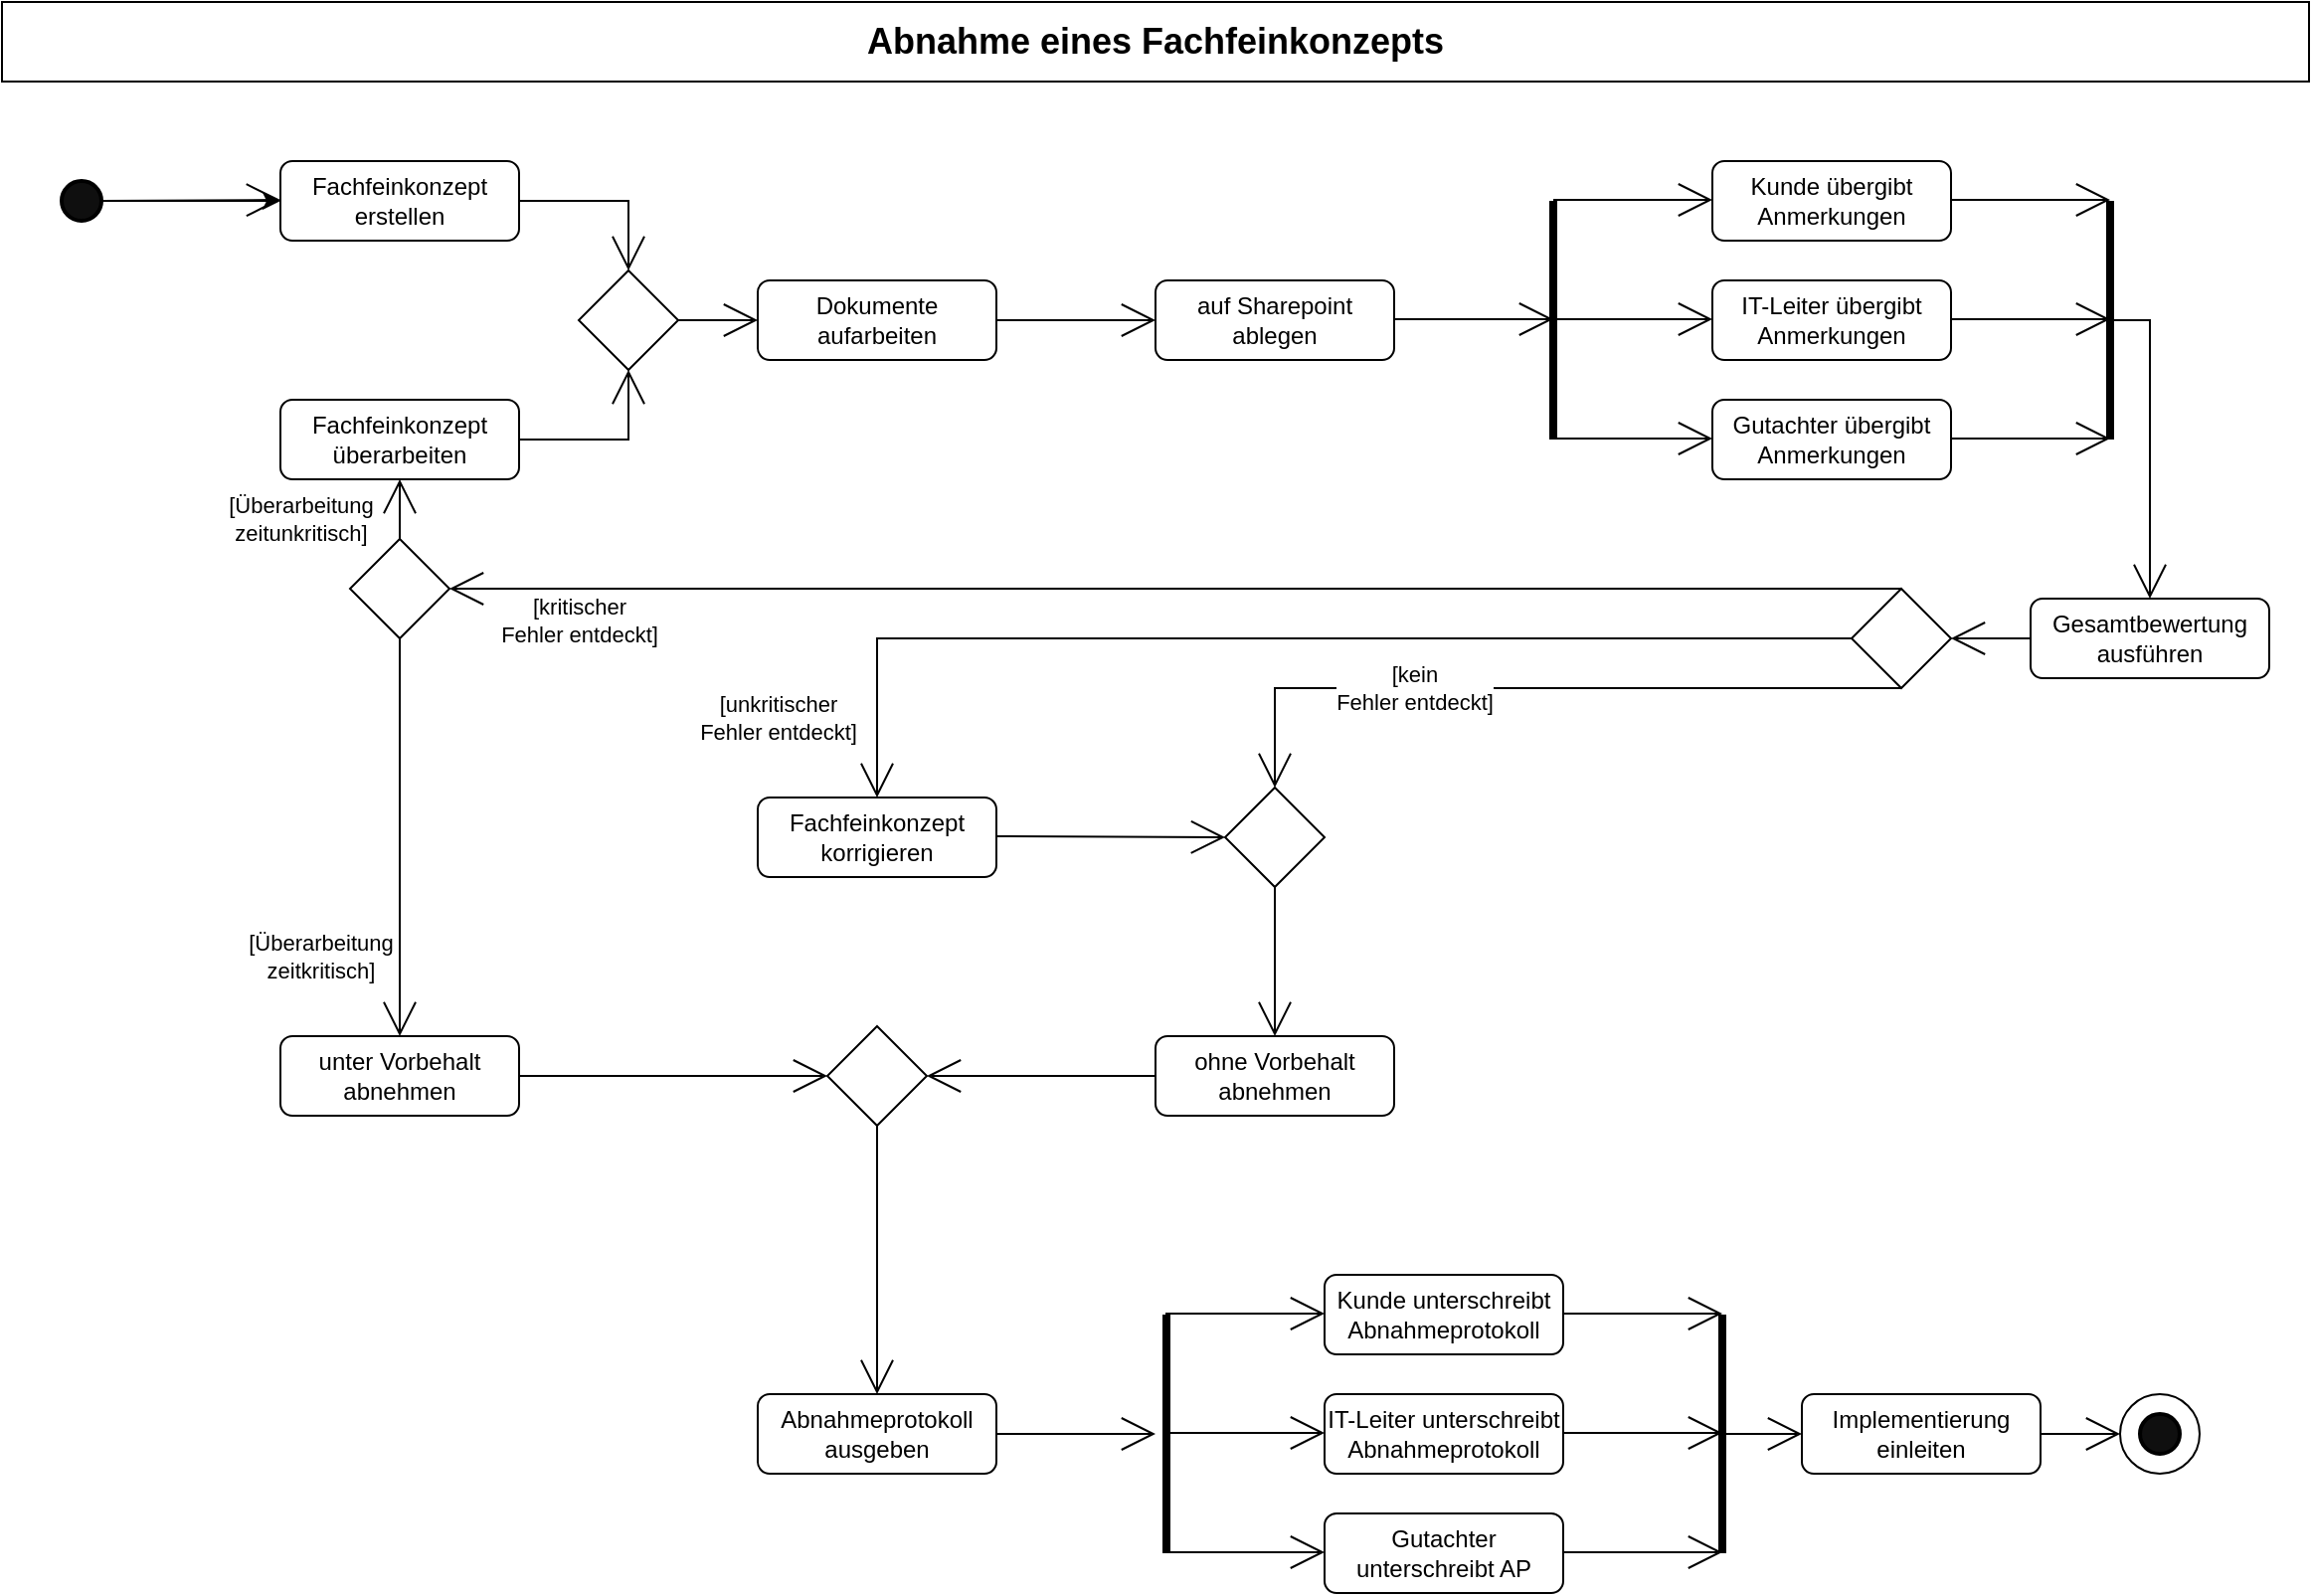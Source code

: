 <mxfile version="22.0.6" type="github">
  <diagram id="C5RBs43oDa-KdzZeNtuy" name="Page-1">
    <mxGraphModel dx="1434" dy="782" grid="1" gridSize="10" guides="1" tooltips="1" connect="1" arrows="1" fold="1" page="1" pageScale="1" pageWidth="1169" pageHeight="827" math="0" shadow="0">
      <root>
        <mxCell id="WIyWlLk6GJQsqaUBKTNV-0" />
        <mxCell id="WIyWlLk6GJQsqaUBKTNV-1" parent="WIyWlLk6GJQsqaUBKTNV-0" />
        <mxCell id="uXJUU_KmSxDn1WXmXQjy-84" value="" style="ellipse;whiteSpace=wrap;html=1;aspect=fixed;" vertex="1" parent="WIyWlLk6GJQsqaUBKTNV-1">
          <mxGeometry x="1065" y="700" width="40" height="40" as="geometry" />
        </mxCell>
        <mxCell id="uXJUU_KmSxDn1WXmXQjy-0" value="Fachfeinkonzept erstellen" style="rounded=1;whiteSpace=wrap;html=1;" vertex="1" parent="WIyWlLk6GJQsqaUBKTNV-1">
          <mxGeometry x="140" y="80" width="120" height="40" as="geometry" />
        </mxCell>
        <mxCell id="uXJUU_KmSxDn1WXmXQjy-85" value="" style="edgeStyle=orthogonalEdgeStyle;rounded=0;orthogonalLoop=1;jettySize=auto;html=1;" edge="1" parent="WIyWlLk6GJQsqaUBKTNV-1" source="uXJUU_KmSxDn1WXmXQjy-2" target="uXJUU_KmSxDn1WXmXQjy-0">
          <mxGeometry relative="1" as="geometry" />
        </mxCell>
        <mxCell id="uXJUU_KmSxDn1WXmXQjy-2" value="" style="strokeWidth=2;html=1;shape=mxgraph.flowchart.start_2;whiteSpace=wrap;fillColor=#0F0F0F;" vertex="1" parent="WIyWlLk6GJQsqaUBKTNV-1">
          <mxGeometry x="30" y="90" width="20" height="20" as="geometry" />
        </mxCell>
        <mxCell id="uXJUU_KmSxDn1WXmXQjy-7" value="Dokumente aufarbeiten" style="rounded=1;whiteSpace=wrap;html=1;" vertex="1" parent="WIyWlLk6GJQsqaUBKTNV-1">
          <mxGeometry x="380" y="140" width="120" height="40" as="geometry" />
        </mxCell>
        <mxCell id="uXJUU_KmSxDn1WXmXQjy-8" value="auf Sharepoint ablegen" style="rounded=1;whiteSpace=wrap;html=1;" vertex="1" parent="WIyWlLk6GJQsqaUBKTNV-1">
          <mxGeometry x="580" y="140" width="120" height="40" as="geometry" />
        </mxCell>
        <mxCell id="uXJUU_KmSxDn1WXmXQjy-9" style="edgeStyle=orthogonalEdgeStyle;rounded=0;orthogonalLoop=1;jettySize=auto;html=1;exitX=1;exitY=0.5;exitDx=0;exitDy=0;entryX=0;entryY=0.5;entryDx=0;entryDy=0;endArrow=open;endFill=0;endSize=15;" edge="1" parent="WIyWlLk6GJQsqaUBKTNV-1" source="uXJUU_KmSxDn1WXmXQjy-41" target="uXJUU_KmSxDn1WXmXQjy-7">
          <mxGeometry relative="1" as="geometry">
            <mxPoint x="100" y="170" as="sourcePoint" />
            <mxPoint x="190" y="170" as="targetPoint" />
          </mxGeometry>
        </mxCell>
        <mxCell id="uXJUU_KmSxDn1WXmXQjy-10" style="edgeStyle=orthogonalEdgeStyle;rounded=0;orthogonalLoop=1;jettySize=auto;html=1;exitX=1;exitY=0.5;exitDx=0;exitDy=0;endArrow=open;endFill=0;endSize=15;" edge="1" parent="WIyWlLk6GJQsqaUBKTNV-1" source="uXJUU_KmSxDn1WXmXQjy-7" target="uXJUU_KmSxDn1WXmXQjy-8">
          <mxGeometry relative="1" as="geometry">
            <mxPoint x="310" y="170" as="sourcePoint" />
            <mxPoint x="390" y="170" as="targetPoint" />
          </mxGeometry>
        </mxCell>
        <mxCell id="uXJUU_KmSxDn1WXmXQjy-12" style="edgeStyle=orthogonalEdgeStyle;rounded=0;orthogonalLoop=1;jettySize=auto;html=1;exitX=1;exitY=0.5;exitDx=0;exitDy=0;endArrow=open;endFill=0;endSize=15;" edge="1" parent="WIyWlLk6GJQsqaUBKTNV-1">
          <mxGeometry relative="1" as="geometry">
            <mxPoint x="700" y="159.5" as="sourcePoint" />
            <mxPoint x="780" y="159.5" as="targetPoint" />
          </mxGeometry>
        </mxCell>
        <mxCell id="uXJUU_KmSxDn1WXmXQjy-14" value="" style="endArrow=none;html=1;rounded=0;strokeWidth=4;" edge="1" parent="WIyWlLk6GJQsqaUBKTNV-1">
          <mxGeometry width="50" height="50" relative="1" as="geometry">
            <mxPoint x="780" y="220" as="sourcePoint" />
            <mxPoint x="780" y="100" as="targetPoint" />
          </mxGeometry>
        </mxCell>
        <mxCell id="uXJUU_KmSxDn1WXmXQjy-15" value="Kunde übergibt Anmerkungen" style="rounded=1;whiteSpace=wrap;html=1;" vertex="1" parent="WIyWlLk6GJQsqaUBKTNV-1">
          <mxGeometry x="860" y="80" width="120" height="40" as="geometry" />
        </mxCell>
        <mxCell id="uXJUU_KmSxDn1WXmXQjy-16" value="Gutachter übergibt Anmerkungen" style="rounded=1;whiteSpace=wrap;html=1;" vertex="1" parent="WIyWlLk6GJQsqaUBKTNV-1">
          <mxGeometry x="860" y="200" width="120" height="40" as="geometry" />
        </mxCell>
        <mxCell id="uXJUU_KmSxDn1WXmXQjy-17" value="IT-Leiter übergibt Anmerkungen" style="rounded=1;whiteSpace=wrap;html=1;" vertex="1" parent="WIyWlLk6GJQsqaUBKTNV-1">
          <mxGeometry x="860" y="140" width="120" height="40" as="geometry" />
        </mxCell>
        <mxCell id="uXJUU_KmSxDn1WXmXQjy-18" style="edgeStyle=orthogonalEdgeStyle;rounded=0;orthogonalLoop=1;jettySize=auto;html=1;exitX=1;exitY=0.5;exitDx=0;exitDy=0;entryX=0;entryY=0.5;entryDx=0;entryDy=0;endArrow=open;endFill=0;endSize=15;" edge="1" parent="WIyWlLk6GJQsqaUBKTNV-1">
          <mxGeometry relative="1" as="geometry">
            <mxPoint x="780" y="219.5" as="sourcePoint" />
            <mxPoint x="860" y="219.5" as="targetPoint" />
          </mxGeometry>
        </mxCell>
        <mxCell id="uXJUU_KmSxDn1WXmXQjy-19" style="edgeStyle=orthogonalEdgeStyle;rounded=0;orthogonalLoop=1;jettySize=auto;html=1;exitX=1;exitY=0.5;exitDx=0;exitDy=0;entryX=0;entryY=0.5;entryDx=0;entryDy=0;endArrow=open;endFill=0;endSize=15;" edge="1" parent="WIyWlLk6GJQsqaUBKTNV-1">
          <mxGeometry relative="1" as="geometry">
            <mxPoint x="780" y="159.5" as="sourcePoint" />
            <mxPoint x="860" y="159.5" as="targetPoint" />
          </mxGeometry>
        </mxCell>
        <mxCell id="uXJUU_KmSxDn1WXmXQjy-20" style="edgeStyle=orthogonalEdgeStyle;rounded=0;orthogonalLoop=1;jettySize=auto;html=1;exitX=1;exitY=0.5;exitDx=0;exitDy=0;entryX=0;entryY=0.5;entryDx=0;entryDy=0;endArrow=open;endFill=0;endSize=15;" edge="1" parent="WIyWlLk6GJQsqaUBKTNV-1">
          <mxGeometry relative="1" as="geometry">
            <mxPoint x="780" y="99.5" as="sourcePoint" />
            <mxPoint x="860" y="99.5" as="targetPoint" />
          </mxGeometry>
        </mxCell>
        <mxCell id="uXJUU_KmSxDn1WXmXQjy-21" value="" style="endArrow=none;html=1;rounded=0;strokeWidth=4;" edge="1" parent="WIyWlLk6GJQsqaUBKTNV-1">
          <mxGeometry width="50" height="50" relative="1" as="geometry">
            <mxPoint x="1060" y="220" as="sourcePoint" />
            <mxPoint x="1060" y="100" as="targetPoint" />
          </mxGeometry>
        </mxCell>
        <mxCell id="uXJUU_KmSxDn1WXmXQjy-22" style="edgeStyle=orthogonalEdgeStyle;rounded=0;orthogonalLoop=1;jettySize=auto;html=1;exitX=1;exitY=0.5;exitDx=0;exitDy=0;entryX=0;entryY=0.5;entryDx=0;entryDy=0;endArrow=open;endFill=0;endSize=15;" edge="1" parent="WIyWlLk6GJQsqaUBKTNV-1">
          <mxGeometry relative="1" as="geometry">
            <mxPoint x="980" y="219.5" as="sourcePoint" />
            <mxPoint x="1060" y="219.5" as="targetPoint" />
          </mxGeometry>
        </mxCell>
        <mxCell id="uXJUU_KmSxDn1WXmXQjy-23" style="edgeStyle=orthogonalEdgeStyle;rounded=0;orthogonalLoop=1;jettySize=auto;html=1;exitX=1;exitY=0.5;exitDx=0;exitDy=0;entryX=0;entryY=0.5;entryDx=0;entryDy=0;endArrow=open;endFill=0;endSize=15;" edge="1" parent="WIyWlLk6GJQsqaUBKTNV-1">
          <mxGeometry relative="1" as="geometry">
            <mxPoint x="980" y="159.5" as="sourcePoint" />
            <mxPoint x="1060" y="159.5" as="targetPoint" />
          </mxGeometry>
        </mxCell>
        <mxCell id="uXJUU_KmSxDn1WXmXQjy-24" style="edgeStyle=orthogonalEdgeStyle;rounded=0;orthogonalLoop=1;jettySize=auto;html=1;exitX=1;exitY=0.5;exitDx=0;exitDy=0;entryX=0;entryY=0.5;entryDx=0;entryDy=0;endArrow=open;endFill=0;endSize=15;" edge="1" parent="WIyWlLk6GJQsqaUBKTNV-1">
          <mxGeometry relative="1" as="geometry">
            <mxPoint x="980" y="99.5" as="sourcePoint" />
            <mxPoint x="1060" y="99.5" as="targetPoint" />
          </mxGeometry>
        </mxCell>
        <mxCell id="uXJUU_KmSxDn1WXmXQjy-25" style="edgeStyle=orthogonalEdgeStyle;rounded=0;orthogonalLoop=1;jettySize=auto;html=1;endArrow=open;endFill=0;endSize=15;entryX=0.5;entryY=0;entryDx=0;entryDy=0;" edge="1" parent="WIyWlLk6GJQsqaUBKTNV-1" target="uXJUU_KmSxDn1WXmXQjy-26">
          <mxGeometry relative="1" as="geometry">
            <mxPoint x="1060" y="160" as="sourcePoint" />
            <mxPoint x="1140" y="300" as="targetPoint" />
            <Array as="points">
              <mxPoint x="1080" y="160" />
            </Array>
          </mxGeometry>
        </mxCell>
        <mxCell id="uXJUU_KmSxDn1WXmXQjy-26" value="Gesamtbewertung ausführen" style="rounded=1;whiteSpace=wrap;html=1;" vertex="1" parent="WIyWlLk6GJQsqaUBKTNV-1">
          <mxGeometry x="1020" y="300" width="120" height="40" as="geometry" />
        </mxCell>
        <mxCell id="uXJUU_KmSxDn1WXmXQjy-27" value="" style="rhombus;whiteSpace=wrap;html=1;" vertex="1" parent="WIyWlLk6GJQsqaUBKTNV-1">
          <mxGeometry x="930" y="295" width="50" height="50" as="geometry" />
        </mxCell>
        <mxCell id="uXJUU_KmSxDn1WXmXQjy-28" style="edgeStyle=orthogonalEdgeStyle;rounded=0;orthogonalLoop=1;jettySize=auto;html=1;exitX=0;exitY=0.5;exitDx=0;exitDy=0;entryX=1;entryY=0.5;entryDx=0;entryDy=0;endArrow=open;endFill=0;endSize=15;" edge="1" parent="WIyWlLk6GJQsqaUBKTNV-1" source="uXJUU_KmSxDn1WXmXQjy-26" target="uXJUU_KmSxDn1WXmXQjy-27">
          <mxGeometry relative="1" as="geometry">
            <mxPoint x="990" y="169.5" as="sourcePoint" />
            <mxPoint x="1070" y="169.5" as="targetPoint" />
          </mxGeometry>
        </mxCell>
        <mxCell id="uXJUU_KmSxDn1WXmXQjy-32" style="edgeStyle=orthogonalEdgeStyle;rounded=0;orthogonalLoop=1;jettySize=auto;html=1;exitX=1;exitY=0.5;exitDx=0;exitDy=0;entryX=0;entryY=0.5;entryDx=0;entryDy=0;endArrow=open;endFill=0;endSize=15;exitPerimeter=0;" edge="1" parent="WIyWlLk6GJQsqaUBKTNV-1" source="uXJUU_KmSxDn1WXmXQjy-2">
          <mxGeometry relative="1" as="geometry">
            <mxPoint x="60" y="99.5" as="sourcePoint" />
            <mxPoint x="140" y="99.5" as="targetPoint" />
          </mxGeometry>
        </mxCell>
        <mxCell id="uXJUU_KmSxDn1WXmXQjy-36" style="edgeStyle=orthogonalEdgeStyle;rounded=0;orthogonalLoop=1;jettySize=auto;html=1;exitX=0.5;exitY=0;exitDx=0;exitDy=0;endArrow=open;endFill=0;endSize=15;entryX=0.5;entryY=1;entryDx=0;entryDy=0;" edge="1" parent="WIyWlLk6GJQsqaUBKTNV-1" source="uXJUU_KmSxDn1WXmXQjy-53" target="uXJUU_KmSxDn1WXmXQjy-38">
          <mxGeometry relative="1" as="geometry">
            <mxPoint x="1070" y="330" as="sourcePoint" />
            <mxPoint x="190" y="260" as="targetPoint" />
            <Array as="points" />
          </mxGeometry>
        </mxCell>
        <mxCell id="uXJUU_KmSxDn1WXmXQjy-37" value="[kritischer&lt;br&gt;Fehler entdeckt]" style="edgeLabel;html=1;align=center;verticalAlign=middle;resizable=0;points=[];" vertex="1" connectable="0" parent="uXJUU_KmSxDn1WXmXQjy-36">
          <mxGeometry x="0.915" relative="1" as="geometry">
            <mxPoint x="90" y="69" as="offset" />
          </mxGeometry>
        </mxCell>
        <mxCell id="uXJUU_KmSxDn1WXmXQjy-92" value="[Überarbeitung&lt;br&gt;zeitunkritisch]" style="edgeLabel;html=1;align=center;verticalAlign=middle;resizable=0;points=[];" vertex="1" connectable="0" parent="uXJUU_KmSxDn1WXmXQjy-36">
          <mxGeometry x="0.133" relative="1" as="geometry">
            <mxPoint x="-50" y="7" as="offset" />
          </mxGeometry>
        </mxCell>
        <mxCell id="uXJUU_KmSxDn1WXmXQjy-93" value="[Überarbeitung&lt;br&gt;zeitkritisch]" style="edgeLabel;html=1;align=center;verticalAlign=middle;resizable=0;points=[];" vertex="1" connectable="0" parent="uXJUU_KmSxDn1WXmXQjy-36">
          <mxGeometry x="0.133" relative="1" as="geometry">
            <mxPoint x="-40" y="227" as="offset" />
          </mxGeometry>
        </mxCell>
        <mxCell id="uXJUU_KmSxDn1WXmXQjy-38" value="Fachfeinkonzept überarbeiten" style="rounded=1;whiteSpace=wrap;html=1;" vertex="1" parent="WIyWlLk6GJQsqaUBKTNV-1">
          <mxGeometry x="140" y="200" width="120" height="40" as="geometry" />
        </mxCell>
        <mxCell id="uXJUU_KmSxDn1WXmXQjy-42" value="" style="edgeStyle=orthogonalEdgeStyle;rounded=0;orthogonalLoop=1;jettySize=auto;html=1;exitX=1;exitY=0.5;exitDx=0;exitDy=0;entryX=0.5;entryY=0;entryDx=0;entryDy=0;endArrow=open;endFill=0;endSize=15;" edge="1" parent="WIyWlLk6GJQsqaUBKTNV-1" source="uXJUU_KmSxDn1WXmXQjy-0" target="uXJUU_KmSxDn1WXmXQjy-41">
          <mxGeometry relative="1" as="geometry">
            <mxPoint x="250" y="160" as="sourcePoint" />
            <mxPoint x="380" y="160" as="targetPoint" />
            <Array as="points">
              <mxPoint x="315" y="100" />
            </Array>
          </mxGeometry>
        </mxCell>
        <mxCell id="uXJUU_KmSxDn1WXmXQjy-41" value="" style="rhombus;whiteSpace=wrap;html=1;" vertex="1" parent="WIyWlLk6GJQsqaUBKTNV-1">
          <mxGeometry x="290" y="135" width="50" height="50" as="geometry" />
        </mxCell>
        <mxCell id="uXJUU_KmSxDn1WXmXQjy-44" value="" style="edgeStyle=orthogonalEdgeStyle;rounded=0;orthogonalLoop=1;jettySize=auto;html=1;exitX=1;exitY=0.5;exitDx=0;exitDy=0;entryX=0.5;entryY=1;entryDx=0;entryDy=0;endArrow=open;endFill=0;endSize=15;" edge="1" parent="WIyWlLk6GJQsqaUBKTNV-1" source="uXJUU_KmSxDn1WXmXQjy-38" target="uXJUU_KmSxDn1WXmXQjy-41">
          <mxGeometry relative="1" as="geometry">
            <mxPoint x="260" y="170" as="sourcePoint" />
            <mxPoint x="300" y="170" as="targetPoint" />
            <Array as="points">
              <mxPoint x="315" y="220" />
            </Array>
          </mxGeometry>
        </mxCell>
        <mxCell id="uXJUU_KmSxDn1WXmXQjy-47" value="Fachfeinkonzept korrigieren" style="rounded=1;whiteSpace=wrap;html=1;" vertex="1" parent="WIyWlLk6GJQsqaUBKTNV-1">
          <mxGeometry x="380" y="400" width="120" height="40" as="geometry" />
        </mxCell>
        <mxCell id="uXJUU_KmSxDn1WXmXQjy-48" style="edgeStyle=orthogonalEdgeStyle;rounded=0;orthogonalLoop=1;jettySize=auto;html=1;exitX=0;exitY=0.5;exitDx=0;exitDy=0;endArrow=open;endFill=0;endSize=15;entryX=0.5;entryY=0;entryDx=0;entryDy=0;" edge="1" parent="WIyWlLk6GJQsqaUBKTNV-1" source="uXJUU_KmSxDn1WXmXQjy-27" target="uXJUU_KmSxDn1WXmXQjy-47">
          <mxGeometry relative="1" as="geometry">
            <mxPoint x="965" y="305" as="sourcePoint" />
            <mxPoint x="190" y="360" as="targetPoint" />
            <Array as="points">
              <mxPoint x="440" y="320" />
            </Array>
          </mxGeometry>
        </mxCell>
        <mxCell id="uXJUU_KmSxDn1WXmXQjy-49" value="[unkritischer&lt;br&gt;Fehler entdeckt]" style="edgeLabel;html=1;align=center;verticalAlign=middle;resizable=0;points=[];" vertex="1" connectable="0" parent="uXJUU_KmSxDn1WXmXQjy-48">
          <mxGeometry x="0.915" relative="1" as="geometry">
            <mxPoint x="-50" y="-16" as="offset" />
          </mxGeometry>
        </mxCell>
        <mxCell id="uXJUU_KmSxDn1WXmXQjy-50" style="edgeStyle=orthogonalEdgeStyle;rounded=0;orthogonalLoop=1;jettySize=auto;html=1;exitX=0.5;exitY=1;exitDx=0;exitDy=0;endArrow=open;endFill=0;endSize=15;entryX=0.5;entryY=0;entryDx=0;entryDy=0;" edge="1" parent="WIyWlLk6GJQsqaUBKTNV-1" source="uXJUU_KmSxDn1WXmXQjy-27" target="uXJUU_KmSxDn1WXmXQjy-56">
          <mxGeometry relative="1" as="geometry">
            <mxPoint x="940" y="330" as="sourcePoint" />
            <mxPoint x="570" y="350" as="targetPoint" />
            <Array as="points">
              <mxPoint x="640" y="345" />
            </Array>
          </mxGeometry>
        </mxCell>
        <mxCell id="uXJUU_KmSxDn1WXmXQjy-51" value="[kein&lt;br&gt;Fehler entdeckt]" style="edgeLabel;html=1;align=center;verticalAlign=middle;resizable=0;points=[];" vertex="1" connectable="0" parent="uXJUU_KmSxDn1WXmXQjy-50">
          <mxGeometry x="0.915" relative="1" as="geometry">
            <mxPoint x="70" y="-35" as="offset" />
          </mxGeometry>
        </mxCell>
        <mxCell id="uXJUU_KmSxDn1WXmXQjy-52" value="ohne Vorbehalt abnehmen" style="rounded=1;whiteSpace=wrap;html=1;" vertex="1" parent="WIyWlLk6GJQsqaUBKTNV-1">
          <mxGeometry x="580" y="520" width="120" height="40" as="geometry" />
        </mxCell>
        <mxCell id="uXJUU_KmSxDn1WXmXQjy-54" value="" style="edgeStyle=orthogonalEdgeStyle;rounded=0;orthogonalLoop=1;jettySize=auto;html=1;exitX=0.5;exitY=0;exitDx=0;exitDy=0;endArrow=open;endFill=0;endSize=15;entryX=1;entryY=0.5;entryDx=0;entryDy=0;" edge="1" parent="WIyWlLk6GJQsqaUBKTNV-1" source="uXJUU_KmSxDn1WXmXQjy-27" target="uXJUU_KmSxDn1WXmXQjy-53">
          <mxGeometry relative="1" as="geometry">
            <mxPoint x="955" y="295" as="sourcePoint" />
            <mxPoint x="200" y="240" as="targetPoint" />
            <Array as="points">
              <mxPoint x="770" y="295" />
              <mxPoint x="770" y="295" />
            </Array>
          </mxGeometry>
        </mxCell>
        <mxCell id="uXJUU_KmSxDn1WXmXQjy-53" value="" style="rhombus;whiteSpace=wrap;html=1;" vertex="1" parent="WIyWlLk6GJQsqaUBKTNV-1">
          <mxGeometry x="175" y="270" width="50" height="50" as="geometry" />
        </mxCell>
        <mxCell id="uXJUU_KmSxDn1WXmXQjy-56" value="" style="rhombus;whiteSpace=wrap;html=1;" vertex="1" parent="WIyWlLk6GJQsqaUBKTNV-1">
          <mxGeometry x="615" y="395" width="50" height="50" as="geometry" />
        </mxCell>
        <mxCell id="uXJUU_KmSxDn1WXmXQjy-57" style="edgeStyle=orthogonalEdgeStyle;rounded=0;orthogonalLoop=1;jettySize=auto;html=1;exitX=1;exitY=0.5;exitDx=0;exitDy=0;entryX=0;entryY=0.5;entryDx=0;entryDy=0;endArrow=open;endFill=0;endSize=15;" edge="1" parent="WIyWlLk6GJQsqaUBKTNV-1" target="uXJUU_KmSxDn1WXmXQjy-56">
          <mxGeometry relative="1" as="geometry">
            <mxPoint x="500" y="419.5" as="sourcePoint" />
            <mxPoint x="580" y="419.5" as="targetPoint" />
          </mxGeometry>
        </mxCell>
        <mxCell id="uXJUU_KmSxDn1WXmXQjy-58" style="edgeStyle=orthogonalEdgeStyle;rounded=0;orthogonalLoop=1;jettySize=auto;html=1;exitX=0.5;exitY=1;exitDx=0;exitDy=0;endArrow=open;endFill=0;endSize=15;entryX=0.5;entryY=0;entryDx=0;entryDy=0;" edge="1" parent="WIyWlLk6GJQsqaUBKTNV-1" source="uXJUU_KmSxDn1WXmXQjy-56" target="uXJUU_KmSxDn1WXmXQjy-52">
          <mxGeometry relative="1" as="geometry">
            <mxPoint x="710" y="169.5" as="sourcePoint" />
            <mxPoint x="790" y="169.5" as="targetPoint" />
          </mxGeometry>
        </mxCell>
        <mxCell id="uXJUU_KmSxDn1WXmXQjy-59" value="unter Vorbehalt abnehmen" style="rounded=1;whiteSpace=wrap;html=1;" vertex="1" parent="WIyWlLk6GJQsqaUBKTNV-1">
          <mxGeometry x="140" y="520" width="120" height="40" as="geometry" />
        </mxCell>
        <mxCell id="uXJUU_KmSxDn1WXmXQjy-60" style="edgeStyle=orthogonalEdgeStyle;rounded=0;orthogonalLoop=1;jettySize=auto;html=1;exitX=0.5;exitY=1;exitDx=0;exitDy=0;endArrow=open;endFill=0;endSize=15;entryX=0.5;entryY=0;entryDx=0;entryDy=0;" edge="1" parent="WIyWlLk6GJQsqaUBKTNV-1" target="uXJUU_KmSxDn1WXmXQjy-59" source="uXJUU_KmSxDn1WXmXQjy-53">
          <mxGeometry relative="1" as="geometry">
            <mxPoint x="200" y="445" as="sourcePoint" />
            <mxPoint x="350" y="169.5" as="targetPoint" />
          </mxGeometry>
        </mxCell>
        <mxCell id="uXJUU_KmSxDn1WXmXQjy-61" value="" style="rhombus;whiteSpace=wrap;html=1;" vertex="1" parent="WIyWlLk6GJQsqaUBKTNV-1">
          <mxGeometry x="415" y="515" width="50" height="50" as="geometry" />
        </mxCell>
        <mxCell id="uXJUU_KmSxDn1WXmXQjy-62" style="edgeStyle=orthogonalEdgeStyle;rounded=0;orthogonalLoop=1;jettySize=auto;html=1;exitX=1;exitY=0.5;exitDx=0;exitDy=0;endArrow=open;endFill=0;endSize=15;entryX=0;entryY=0.5;entryDx=0;entryDy=0;" edge="1" parent="WIyWlLk6GJQsqaUBKTNV-1" source="uXJUU_KmSxDn1WXmXQjy-59" target="uXJUU_KmSxDn1WXmXQjy-61">
          <mxGeometry relative="1" as="geometry">
            <mxPoint x="790" y="229.5" as="sourcePoint" />
            <mxPoint x="420" y="540" as="targetPoint" />
          </mxGeometry>
        </mxCell>
        <mxCell id="uXJUU_KmSxDn1WXmXQjy-63" style="edgeStyle=orthogonalEdgeStyle;rounded=0;orthogonalLoop=1;jettySize=auto;html=1;exitX=0;exitY=0.5;exitDx=0;exitDy=0;endArrow=open;endFill=0;endSize=15;entryX=1;entryY=0.5;entryDx=0;entryDy=0;" edge="1" parent="WIyWlLk6GJQsqaUBKTNV-1" source="uXJUU_KmSxDn1WXmXQjy-52" target="uXJUU_KmSxDn1WXmXQjy-61">
          <mxGeometry relative="1" as="geometry">
            <mxPoint x="270" y="550" as="sourcePoint" />
            <mxPoint x="425" y="550" as="targetPoint" />
          </mxGeometry>
        </mxCell>
        <mxCell id="uXJUU_KmSxDn1WXmXQjy-65" style="edgeStyle=orthogonalEdgeStyle;rounded=0;orthogonalLoop=1;jettySize=auto;html=1;exitX=1;exitY=0.5;exitDx=0;exitDy=0;endArrow=open;endFill=0;endSize=15;" edge="1" parent="WIyWlLk6GJQsqaUBKTNV-1" source="uXJUU_KmSxDn1WXmXQjy-87">
          <mxGeometry relative="1" as="geometry">
            <mxPoint x="510" y="170" as="sourcePoint" />
            <mxPoint x="580" y="720" as="targetPoint" />
            <Array as="points" />
          </mxGeometry>
        </mxCell>
        <mxCell id="uXJUU_KmSxDn1WXmXQjy-66" value="" style="endArrow=none;html=1;rounded=0;strokeWidth=4;" edge="1" parent="WIyWlLk6GJQsqaUBKTNV-1">
          <mxGeometry width="50" height="50" relative="1" as="geometry">
            <mxPoint x="585.5" y="780" as="sourcePoint" />
            <mxPoint x="585.5" y="660" as="targetPoint" />
          </mxGeometry>
        </mxCell>
        <mxCell id="uXJUU_KmSxDn1WXmXQjy-68" value="Kunde unterschreibt Abnahmeprotokoll" style="rounded=1;whiteSpace=wrap;html=1;" vertex="1" parent="WIyWlLk6GJQsqaUBKTNV-1">
          <mxGeometry x="665" y="640" width="120" height="40" as="geometry" />
        </mxCell>
        <mxCell id="uXJUU_KmSxDn1WXmXQjy-69" value="Gutachter unterschreibt AP" style="rounded=1;whiteSpace=wrap;html=1;" vertex="1" parent="WIyWlLk6GJQsqaUBKTNV-1">
          <mxGeometry x="665" y="760" width="120" height="40" as="geometry" />
        </mxCell>
        <mxCell id="uXJUU_KmSxDn1WXmXQjy-70" value="IT-Leiter unterschreibt Abnahmeprotokoll" style="rounded=1;whiteSpace=wrap;html=1;" vertex="1" parent="WIyWlLk6GJQsqaUBKTNV-1">
          <mxGeometry x="665" y="700" width="120" height="40" as="geometry" />
        </mxCell>
        <mxCell id="uXJUU_KmSxDn1WXmXQjy-71" style="edgeStyle=orthogonalEdgeStyle;rounded=0;orthogonalLoop=1;jettySize=auto;html=1;exitX=1;exitY=0.5;exitDx=0;exitDy=0;entryX=0;entryY=0.5;entryDx=0;entryDy=0;endArrow=open;endFill=0;endSize=15;" edge="1" parent="WIyWlLk6GJQsqaUBKTNV-1">
          <mxGeometry relative="1" as="geometry">
            <mxPoint x="585" y="779.5" as="sourcePoint" />
            <mxPoint x="665" y="779.5" as="targetPoint" />
          </mxGeometry>
        </mxCell>
        <mxCell id="uXJUU_KmSxDn1WXmXQjy-72" style="edgeStyle=orthogonalEdgeStyle;rounded=0;orthogonalLoop=1;jettySize=auto;html=1;exitX=1;exitY=0.5;exitDx=0;exitDy=0;entryX=0;entryY=0.5;entryDx=0;entryDy=0;endArrow=open;endFill=0;endSize=15;" edge="1" parent="WIyWlLk6GJQsqaUBKTNV-1">
          <mxGeometry relative="1" as="geometry">
            <mxPoint x="585" y="719.5" as="sourcePoint" />
            <mxPoint x="665" y="719.5" as="targetPoint" />
          </mxGeometry>
        </mxCell>
        <mxCell id="uXJUU_KmSxDn1WXmXQjy-73" style="edgeStyle=orthogonalEdgeStyle;rounded=0;orthogonalLoop=1;jettySize=auto;html=1;exitX=1;exitY=0.5;exitDx=0;exitDy=0;entryX=0;entryY=0.5;entryDx=0;entryDy=0;endArrow=open;endFill=0;endSize=15;" edge="1" parent="WIyWlLk6GJQsqaUBKTNV-1">
          <mxGeometry relative="1" as="geometry">
            <mxPoint x="585" y="659.5" as="sourcePoint" />
            <mxPoint x="665" y="659.5" as="targetPoint" />
          </mxGeometry>
        </mxCell>
        <mxCell id="uXJUU_KmSxDn1WXmXQjy-74" value="" style="endArrow=none;html=1;rounded=0;strokeWidth=4;" edge="1" parent="WIyWlLk6GJQsqaUBKTNV-1">
          <mxGeometry width="50" height="50" relative="1" as="geometry">
            <mxPoint x="865" y="780" as="sourcePoint" />
            <mxPoint x="865" y="660" as="targetPoint" />
          </mxGeometry>
        </mxCell>
        <mxCell id="uXJUU_KmSxDn1WXmXQjy-75" style="edgeStyle=orthogonalEdgeStyle;rounded=0;orthogonalLoop=1;jettySize=auto;html=1;exitX=1;exitY=0.5;exitDx=0;exitDy=0;entryX=0;entryY=0.5;entryDx=0;entryDy=0;endArrow=open;endFill=0;endSize=15;" edge="1" parent="WIyWlLk6GJQsqaUBKTNV-1">
          <mxGeometry relative="1" as="geometry">
            <mxPoint x="785" y="779.5" as="sourcePoint" />
            <mxPoint x="865" y="779.5" as="targetPoint" />
          </mxGeometry>
        </mxCell>
        <mxCell id="uXJUU_KmSxDn1WXmXQjy-76" style="edgeStyle=orthogonalEdgeStyle;rounded=0;orthogonalLoop=1;jettySize=auto;html=1;exitX=1;exitY=0.5;exitDx=0;exitDy=0;entryX=0;entryY=0.5;entryDx=0;entryDy=0;endArrow=open;endFill=0;endSize=15;" edge="1" parent="WIyWlLk6GJQsqaUBKTNV-1">
          <mxGeometry relative="1" as="geometry">
            <mxPoint x="785" y="719.5" as="sourcePoint" />
            <mxPoint x="865" y="719.5" as="targetPoint" />
          </mxGeometry>
        </mxCell>
        <mxCell id="uXJUU_KmSxDn1WXmXQjy-77" style="edgeStyle=orthogonalEdgeStyle;rounded=0;orthogonalLoop=1;jettySize=auto;html=1;exitX=1;exitY=0.5;exitDx=0;exitDy=0;entryX=0;entryY=0.5;entryDx=0;entryDy=0;endArrow=open;endFill=0;endSize=15;" edge="1" parent="WIyWlLk6GJQsqaUBKTNV-1">
          <mxGeometry relative="1" as="geometry">
            <mxPoint x="785" y="659.5" as="sourcePoint" />
            <mxPoint x="865" y="659.5" as="targetPoint" />
          </mxGeometry>
        </mxCell>
        <mxCell id="uXJUU_KmSxDn1WXmXQjy-78" style="edgeStyle=orthogonalEdgeStyle;rounded=0;orthogonalLoop=1;jettySize=auto;html=1;exitX=1;exitY=0.5;exitDx=0;exitDy=0;endArrow=open;endFill=0;endSize=15;" edge="1" parent="WIyWlLk6GJQsqaUBKTNV-1">
          <mxGeometry relative="1" as="geometry">
            <mxPoint x="865.5" y="720" as="sourcePoint" />
            <mxPoint x="905" y="720" as="targetPoint" />
          </mxGeometry>
        </mxCell>
        <mxCell id="uXJUU_KmSxDn1WXmXQjy-79" value="Implementierung einleiten" style="rounded=1;whiteSpace=wrap;html=1;" vertex="1" parent="WIyWlLk6GJQsqaUBKTNV-1">
          <mxGeometry x="905" y="700" width="120" height="40" as="geometry" />
        </mxCell>
        <mxCell id="uXJUU_KmSxDn1WXmXQjy-80" value="" style="strokeWidth=2;html=1;shape=mxgraph.flowchart.start_2;whiteSpace=wrap;fillColor=#0F0F0F;" vertex="1" parent="WIyWlLk6GJQsqaUBKTNV-1">
          <mxGeometry x="1075" y="710" width="20" height="20" as="geometry" />
        </mxCell>
        <mxCell id="uXJUU_KmSxDn1WXmXQjy-86" value="&lt;font style=&quot;font-size: 18px;&quot;&gt;&lt;b&gt;Abnahme eines Fachfeinkonzepts&lt;/b&gt;&lt;/font&gt;" style="rounded=0;whiteSpace=wrap;html=1;" vertex="1" parent="WIyWlLk6GJQsqaUBKTNV-1">
          <mxGeometry width="1160" height="40" as="geometry" />
        </mxCell>
        <mxCell id="uXJUU_KmSxDn1WXmXQjy-87" value="Abnahmeprotokoll ausgeben" style="rounded=1;whiteSpace=wrap;html=1;" vertex="1" parent="WIyWlLk6GJQsqaUBKTNV-1">
          <mxGeometry x="380" y="700" width="120" height="40" as="geometry" />
        </mxCell>
        <mxCell id="uXJUU_KmSxDn1WXmXQjy-88" style="edgeStyle=orthogonalEdgeStyle;rounded=0;orthogonalLoop=1;jettySize=auto;html=1;exitX=0.5;exitY=1;exitDx=0;exitDy=0;endArrow=open;endFill=0;endSize=15;entryX=0.5;entryY=0;entryDx=0;entryDy=0;" edge="1" parent="WIyWlLk6GJQsqaUBKTNV-1" source="uXJUU_KmSxDn1WXmXQjy-61" target="uXJUU_KmSxDn1WXmXQjy-87">
          <mxGeometry relative="1" as="geometry">
            <mxPoint x="650" y="455" as="sourcePoint" />
            <mxPoint x="650" y="530" as="targetPoint" />
          </mxGeometry>
        </mxCell>
        <mxCell id="uXJUU_KmSxDn1WXmXQjy-91" style="edgeStyle=orthogonalEdgeStyle;rounded=0;orthogonalLoop=1;jettySize=auto;html=1;exitX=1;exitY=0.5;exitDx=0;exitDy=0;entryX=0;entryY=0.5;entryDx=0;entryDy=0;endArrow=open;endFill=0;endSize=15;" edge="1" parent="WIyWlLk6GJQsqaUBKTNV-1" source="uXJUU_KmSxDn1WXmXQjy-79" target="uXJUU_KmSxDn1WXmXQjy-84">
          <mxGeometry relative="1" as="geometry">
            <mxPoint x="835.5" y="730" as="sourcePoint" />
            <mxPoint x="915.5" y="730" as="targetPoint" />
          </mxGeometry>
        </mxCell>
      </root>
    </mxGraphModel>
  </diagram>
</mxfile>
